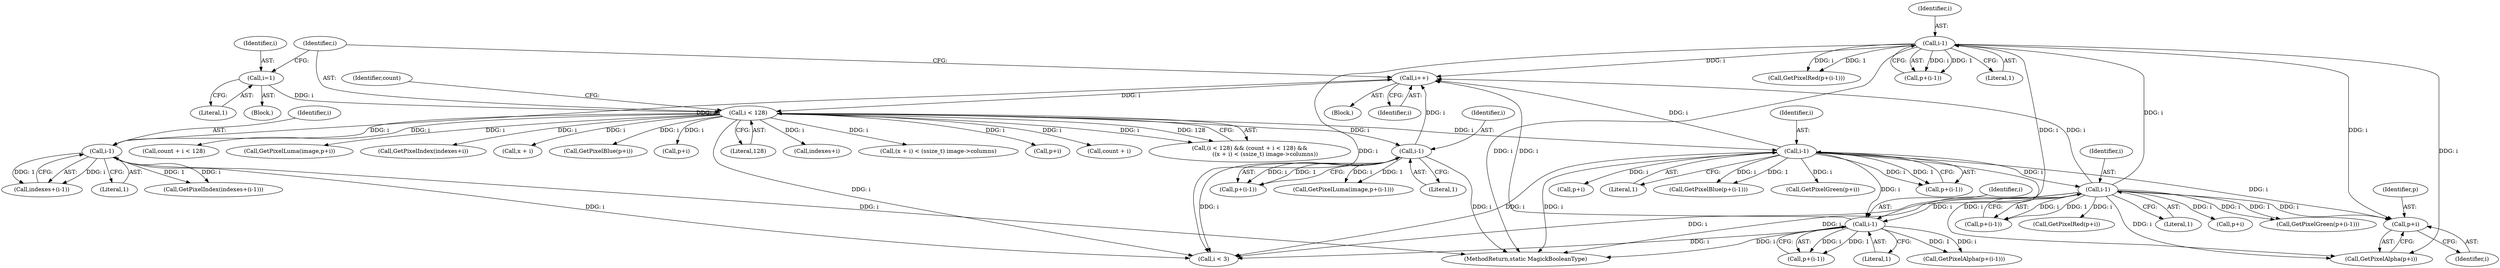 digraph "0_ImageMagick_65f75a32a93ae4044c528a987a68366ecd4b46b9@pointer" {
"1000996" [label="(Call,p+i)"];
"1000983" [label="(Call,i-1)"];
"1000972" [label="(Call,i-1)"];
"1000960" [label="(Call,i-1)"];
"1000886" [label="(Call,i < 128)"];
"1001006" [label="(Call,i++)"];
"1001002" [label="(Call,i-1)"];
"1000944" [label="(Call,i-1)"];
"1000921" [label="(Call,i-1)"];
"1000881" [label="(Call,i=1)"];
"1001002" [label="(Call,i-1)"];
"1001003" [label="(Identifier,i)"];
"1000942" [label="(Call,p+(i-1))"];
"1000969" [label="(Call,GetPixelGreen(p+(i-1)))"];
"1000973" [label="(Identifier,i)"];
"1001004" [label="(Literal,1)"];
"1000921" [label="(Call,i-1)"];
"1000923" [label="(Literal,1)"];
"1000970" [label="(Call,p+(i-1))"];
"1000985" [label="(Literal,1)"];
"1000937" [label="(Call,p+i)"];
"1000966" [label="(Call,p+i)"];
"1001009" [label="(Call,i < 3)"];
"1000980" [label="(Call,GetPixelRed(p+(i-1)))"];
"1000904" [label="(Block,)"];
"1000962" [label="(Literal,1)"];
"1000888" [label="(Literal,128)"];
"1000965" [label="(Call,GetPixelGreen(p+i))"];
"1000918" [label="(Call,GetPixelIndex(indexes+(i-1)))"];
"1000940" [label="(Call,GetPixelLuma(image,p+(i-1)))"];
"1000999" [label="(Call,GetPixelAlpha(p+(i-1)))"];
"1001173" [label="(MethodReturn,static MagickBooleanType)"];
"1000998" [label="(Identifier,i)"];
"1000915" [label="(Call,indexes+i)"];
"1000892" [label="(Identifier,count)"];
"1000886" [label="(Call,i < 128)"];
"1000895" [label="(Call,(x + i) < (ssize_t) image->columns)"];
"1000954" [label="(Call,p+i)"];
"1000945" [label="(Identifier,i)"];
"1000891" [label="(Call,count + i)"];
"1000882" [label="(Identifier,i)"];
"1000958" [label="(Call,p+(i-1))"];
"1000976" [label="(Call,GetPixelRed(p+i))"];
"1000885" [label="(Call,(i < 128) && (count + i < 128) &&\n                 ((x + i) < (ssize_t) image->columns))"];
"1000944" [label="(Call,i-1)"];
"1000946" [label="(Literal,1)"];
"1000922" [label="(Identifier,i)"];
"1000997" [label="(Identifier,p)"];
"1000957" [label="(Call,GetPixelBlue(p+(i-1)))"];
"1001007" [label="(Identifier,i)"];
"1000890" [label="(Call,count + i < 128)"];
"1000881" [label="(Call,i=1)"];
"1000880" [label="(Block,)"];
"1000935" [label="(Call,GetPixelLuma(image,p+i))"];
"1000883" [label="(Literal,1)"];
"1001006" [label="(Call,i++)"];
"1000887" [label="(Identifier,i)"];
"1000914" [label="(Call,GetPixelIndex(indexes+i))"];
"1000896" [label="(Call,x + i)"];
"1000984" [label="(Identifier,i)"];
"1000996" [label="(Call,p+i)"];
"1000919" [label="(Call,indexes+(i-1))"];
"1000961" [label="(Identifier,i)"];
"1000983" [label="(Call,i-1)"];
"1000981" [label="(Call,p+(i-1))"];
"1001000" [label="(Call,p+(i-1))"];
"1000995" [label="(Call,GetPixelAlpha(p+i))"];
"1000974" [label="(Literal,1)"];
"1000953" [label="(Call,GetPixelBlue(p+i))"];
"1000960" [label="(Call,i-1)"];
"1000977" [label="(Call,p+i)"];
"1000972" [label="(Call,i-1)"];
"1000996" -> "1000995"  [label="AST: "];
"1000996" -> "1000998"  [label="CFG: "];
"1000997" -> "1000996"  [label="AST: "];
"1000998" -> "1000996"  [label="AST: "];
"1000995" -> "1000996"  [label="CFG: "];
"1000983" -> "1000996"  [label="DDG: i"];
"1000972" -> "1000996"  [label="DDG: i"];
"1000960" -> "1000996"  [label="DDG: i"];
"1000983" -> "1000981"  [label="AST: "];
"1000983" -> "1000985"  [label="CFG: "];
"1000984" -> "1000983"  [label="AST: "];
"1000985" -> "1000983"  [label="AST: "];
"1000981" -> "1000983"  [label="CFG: "];
"1000983" -> "1001173"  [label="DDG: i"];
"1000983" -> "1000980"  [label="DDG: i"];
"1000983" -> "1000980"  [label="DDG: 1"];
"1000983" -> "1000981"  [label="DDG: i"];
"1000983" -> "1000981"  [label="DDG: 1"];
"1000972" -> "1000983"  [label="DDG: i"];
"1000983" -> "1000995"  [label="DDG: i"];
"1000983" -> "1001002"  [label="DDG: i"];
"1000983" -> "1001006"  [label="DDG: i"];
"1000983" -> "1001009"  [label="DDG: i"];
"1000972" -> "1000970"  [label="AST: "];
"1000972" -> "1000974"  [label="CFG: "];
"1000973" -> "1000972"  [label="AST: "];
"1000974" -> "1000972"  [label="AST: "];
"1000970" -> "1000972"  [label="CFG: "];
"1000972" -> "1001173"  [label="DDG: i"];
"1000972" -> "1000969"  [label="DDG: i"];
"1000972" -> "1000969"  [label="DDG: 1"];
"1000972" -> "1000970"  [label="DDG: i"];
"1000972" -> "1000970"  [label="DDG: 1"];
"1000960" -> "1000972"  [label="DDG: i"];
"1000972" -> "1000976"  [label="DDG: i"];
"1000972" -> "1000977"  [label="DDG: i"];
"1000972" -> "1000995"  [label="DDG: i"];
"1000972" -> "1001002"  [label="DDG: i"];
"1000972" -> "1001006"  [label="DDG: i"];
"1000972" -> "1001009"  [label="DDG: i"];
"1000960" -> "1000958"  [label="AST: "];
"1000960" -> "1000962"  [label="CFG: "];
"1000961" -> "1000960"  [label="AST: "];
"1000962" -> "1000960"  [label="AST: "];
"1000958" -> "1000960"  [label="CFG: "];
"1000960" -> "1001173"  [label="DDG: i"];
"1000960" -> "1000957"  [label="DDG: i"];
"1000960" -> "1000957"  [label="DDG: 1"];
"1000960" -> "1000958"  [label="DDG: i"];
"1000960" -> "1000958"  [label="DDG: 1"];
"1000886" -> "1000960"  [label="DDG: i"];
"1000960" -> "1000965"  [label="DDG: i"];
"1000960" -> "1000966"  [label="DDG: i"];
"1000960" -> "1000995"  [label="DDG: i"];
"1000960" -> "1001002"  [label="DDG: i"];
"1000960" -> "1001006"  [label="DDG: i"];
"1000960" -> "1001009"  [label="DDG: i"];
"1000886" -> "1000885"  [label="AST: "];
"1000886" -> "1000888"  [label="CFG: "];
"1000887" -> "1000886"  [label="AST: "];
"1000888" -> "1000886"  [label="AST: "];
"1000892" -> "1000886"  [label="CFG: "];
"1000885" -> "1000886"  [label="CFG: "];
"1000886" -> "1000885"  [label="DDG: i"];
"1000886" -> "1000885"  [label="DDG: 128"];
"1001006" -> "1000886"  [label="DDG: i"];
"1000881" -> "1000886"  [label="DDG: i"];
"1000886" -> "1000890"  [label="DDG: i"];
"1000886" -> "1000891"  [label="DDG: i"];
"1000886" -> "1000895"  [label="DDG: i"];
"1000886" -> "1000896"  [label="DDG: i"];
"1000886" -> "1000914"  [label="DDG: i"];
"1000886" -> "1000915"  [label="DDG: i"];
"1000886" -> "1000921"  [label="DDG: i"];
"1000886" -> "1000935"  [label="DDG: i"];
"1000886" -> "1000937"  [label="DDG: i"];
"1000886" -> "1000944"  [label="DDG: i"];
"1000886" -> "1000953"  [label="DDG: i"];
"1000886" -> "1000954"  [label="DDG: i"];
"1000886" -> "1001009"  [label="DDG: i"];
"1001006" -> "1000904"  [label="AST: "];
"1001006" -> "1001007"  [label="CFG: "];
"1001007" -> "1001006"  [label="AST: "];
"1000887" -> "1001006"  [label="CFG: "];
"1001002" -> "1001006"  [label="DDG: i"];
"1000944" -> "1001006"  [label="DDG: i"];
"1000921" -> "1001006"  [label="DDG: i"];
"1001002" -> "1001000"  [label="AST: "];
"1001002" -> "1001004"  [label="CFG: "];
"1001003" -> "1001002"  [label="AST: "];
"1001004" -> "1001002"  [label="AST: "];
"1001000" -> "1001002"  [label="CFG: "];
"1001002" -> "1001173"  [label="DDG: i"];
"1001002" -> "1000999"  [label="DDG: i"];
"1001002" -> "1000999"  [label="DDG: 1"];
"1001002" -> "1001000"  [label="DDG: i"];
"1001002" -> "1001000"  [label="DDG: 1"];
"1001002" -> "1001009"  [label="DDG: i"];
"1000944" -> "1000942"  [label="AST: "];
"1000944" -> "1000946"  [label="CFG: "];
"1000945" -> "1000944"  [label="AST: "];
"1000946" -> "1000944"  [label="AST: "];
"1000942" -> "1000944"  [label="CFG: "];
"1000944" -> "1001173"  [label="DDG: i"];
"1000944" -> "1000940"  [label="DDG: i"];
"1000944" -> "1000940"  [label="DDG: 1"];
"1000944" -> "1000942"  [label="DDG: i"];
"1000944" -> "1000942"  [label="DDG: 1"];
"1000944" -> "1001009"  [label="DDG: i"];
"1000921" -> "1000919"  [label="AST: "];
"1000921" -> "1000923"  [label="CFG: "];
"1000922" -> "1000921"  [label="AST: "];
"1000923" -> "1000921"  [label="AST: "];
"1000919" -> "1000921"  [label="CFG: "];
"1000921" -> "1001173"  [label="DDG: i"];
"1000921" -> "1000918"  [label="DDG: i"];
"1000921" -> "1000918"  [label="DDG: 1"];
"1000921" -> "1000919"  [label="DDG: i"];
"1000921" -> "1000919"  [label="DDG: 1"];
"1000921" -> "1001009"  [label="DDG: i"];
"1000881" -> "1000880"  [label="AST: "];
"1000881" -> "1000883"  [label="CFG: "];
"1000882" -> "1000881"  [label="AST: "];
"1000883" -> "1000881"  [label="AST: "];
"1000887" -> "1000881"  [label="CFG: "];
}
